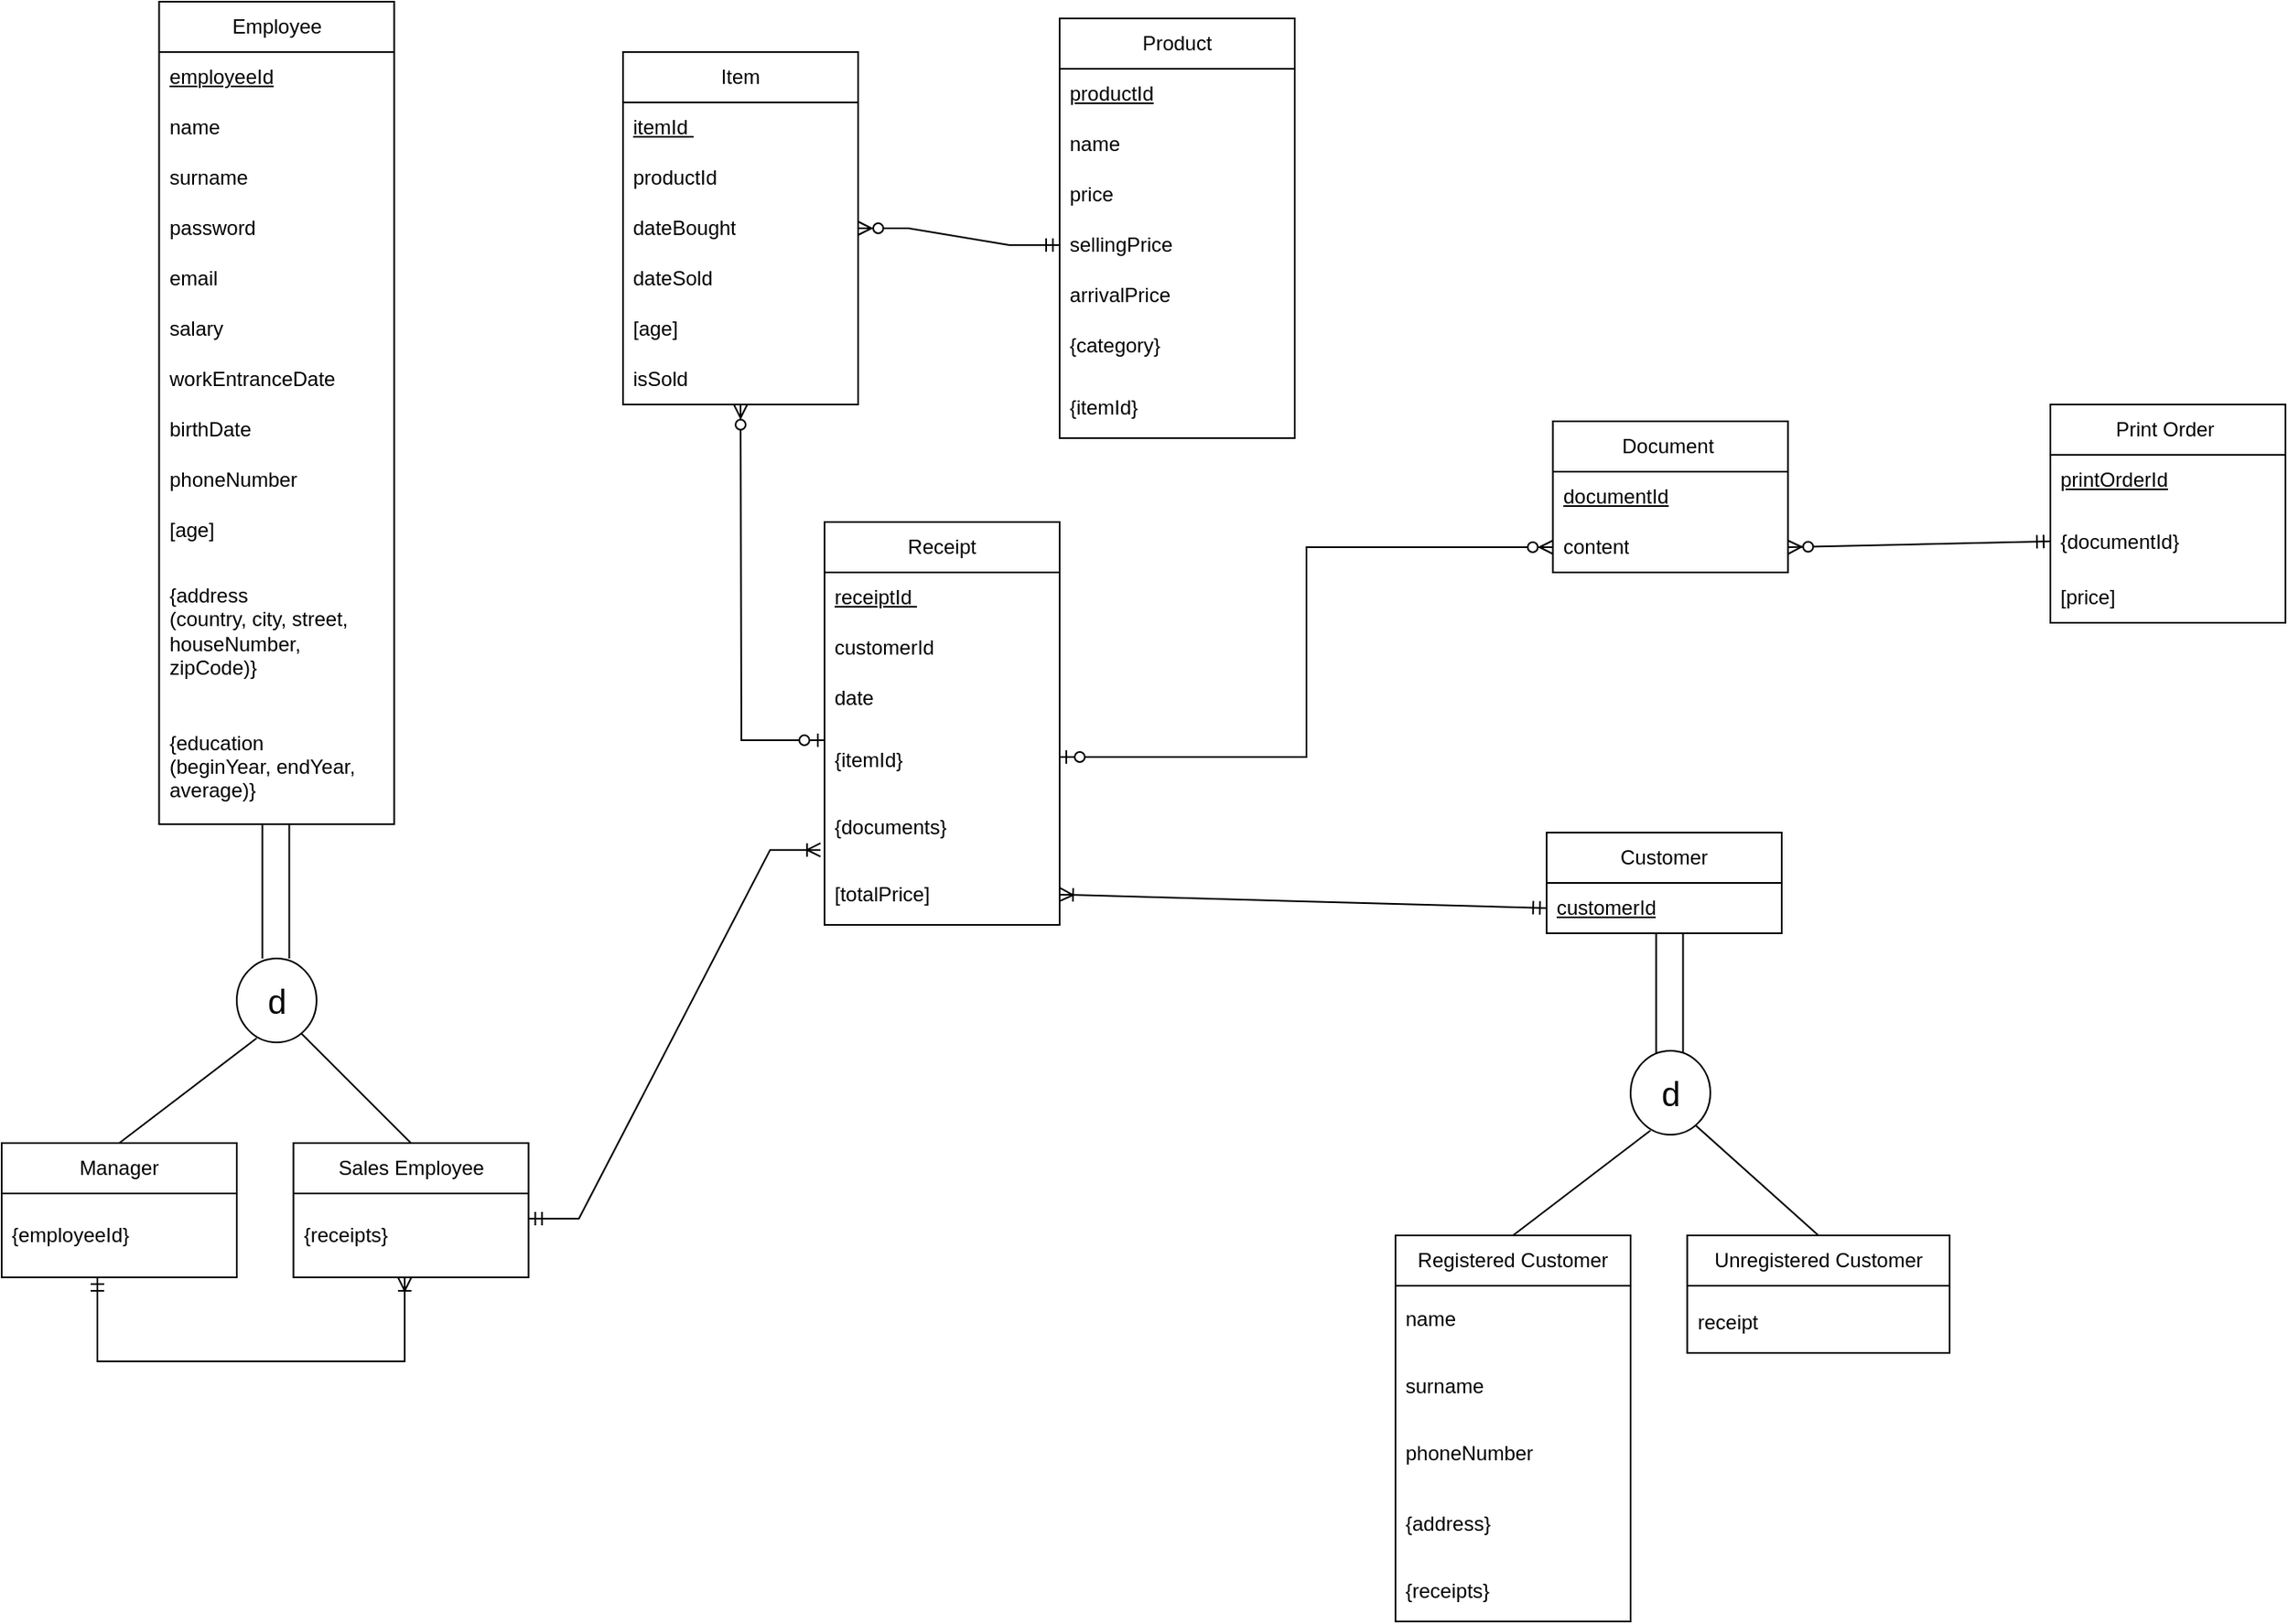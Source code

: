 <mxfile version="22.1.5" type="device">
  <diagram name="Page-1" id="1rY_60Q4n1hjQ1TmzZvg">
    <mxGraphModel dx="2580" dy="2246" grid="1" gridSize="10" guides="1" tooltips="1" connect="1" arrows="1" fold="1" page="1" pageScale="1" pageWidth="850" pageHeight="1100" math="0" shadow="0">
      <root>
        <mxCell id="0" />
        <mxCell id="1" parent="0" />
        <mxCell id="N1zZDSGnp2hzUXf2zIer-5" value="Item" style="swimlane;fontStyle=0;childLayout=stackLayout;horizontal=1;startSize=30;horizontalStack=0;resizeParent=1;resizeParentMax=0;resizeLast=0;collapsible=1;marginBottom=0;whiteSpace=wrap;html=1;" parent="1" vertex="1">
          <mxGeometry x="550" y="-970" width="140" height="210" as="geometry" />
        </mxCell>
        <mxCell id="N1zZDSGnp2hzUXf2zIer-6" value="&lt;u&gt;itemId&amp;nbsp;&lt;/u&gt;" style="text;strokeColor=none;fillColor=none;align=left;verticalAlign=middle;spacingLeft=4;spacingRight=4;overflow=hidden;points=[[0,0.5],[1,0.5]];portConstraint=eastwest;rotatable=0;whiteSpace=wrap;html=1;" parent="N1zZDSGnp2hzUXf2zIer-5" vertex="1">
          <mxGeometry y="30" width="140" height="30" as="geometry" />
        </mxCell>
        <mxCell id="N1zZDSGnp2hzUXf2zIer-7" value="productId" style="text;strokeColor=none;fillColor=none;align=left;verticalAlign=middle;spacingLeft=4;spacingRight=4;overflow=hidden;points=[[0,0.5],[1,0.5]];portConstraint=eastwest;rotatable=0;whiteSpace=wrap;html=1;" parent="N1zZDSGnp2hzUXf2zIer-5" vertex="1">
          <mxGeometry y="60" width="140" height="30" as="geometry" />
        </mxCell>
        <mxCell id="N1zZDSGnp2hzUXf2zIer-8" value="dateBought" style="text;strokeColor=none;fillColor=none;align=left;verticalAlign=middle;spacingLeft=4;spacingRight=4;overflow=hidden;points=[[0,0.5],[1,0.5]];portConstraint=eastwest;rotatable=0;whiteSpace=wrap;html=1;" parent="N1zZDSGnp2hzUXf2zIer-5" vertex="1">
          <mxGeometry y="90" width="140" height="30" as="geometry" />
        </mxCell>
        <mxCell id="qZLmWWEaJiym7y35f2Qr-16" value="dateSold" style="text;strokeColor=none;fillColor=none;align=left;verticalAlign=middle;spacingLeft=4;spacingRight=4;overflow=hidden;points=[[0,0.5],[1,0.5]];portConstraint=eastwest;rotatable=0;whiteSpace=wrap;html=1;" vertex="1" parent="N1zZDSGnp2hzUXf2zIer-5">
          <mxGeometry y="120" width="140" height="30" as="geometry" />
        </mxCell>
        <mxCell id="qZLmWWEaJiym7y35f2Qr-17" value="[age]" style="text;strokeColor=none;fillColor=none;align=left;verticalAlign=middle;spacingLeft=4;spacingRight=4;overflow=hidden;points=[[0,0.5],[1,0.5]];portConstraint=eastwest;rotatable=0;whiteSpace=wrap;html=1;" vertex="1" parent="N1zZDSGnp2hzUXf2zIer-5">
          <mxGeometry y="150" width="140" height="30" as="geometry" />
        </mxCell>
        <mxCell id="qZLmWWEaJiym7y35f2Qr-18" value="isSold" style="text;strokeColor=none;fillColor=none;align=left;verticalAlign=middle;spacingLeft=4;spacingRight=4;overflow=hidden;points=[[0,0.5],[1,0.5]];portConstraint=eastwest;rotatable=0;whiteSpace=wrap;html=1;" vertex="1" parent="N1zZDSGnp2hzUXf2zIer-5">
          <mxGeometry y="180" width="140" height="30" as="geometry" />
        </mxCell>
        <mxCell id="N1zZDSGnp2hzUXf2zIer-9" value="Employee" style="swimlane;fontStyle=0;childLayout=stackLayout;horizontal=1;startSize=30;horizontalStack=0;resizeParent=1;resizeParentMax=0;resizeLast=0;collapsible=1;marginBottom=0;whiteSpace=wrap;html=1;" parent="1" vertex="1">
          <mxGeometry x="273.75" y="-1000" width="140" height="490" as="geometry" />
        </mxCell>
        <mxCell id="N1zZDSGnp2hzUXf2zIer-10" value="&lt;u&gt;employeeId&lt;/u&gt;" style="text;strokeColor=none;fillColor=none;align=left;verticalAlign=middle;spacingLeft=4;spacingRight=4;overflow=hidden;points=[[0,0.5],[1,0.5]];portConstraint=eastwest;rotatable=0;whiteSpace=wrap;html=1;" parent="N1zZDSGnp2hzUXf2zIer-9" vertex="1">
          <mxGeometry y="30" width="140" height="30" as="geometry" />
        </mxCell>
        <mxCell id="N1zZDSGnp2hzUXf2zIer-11" value="name" style="text;strokeColor=none;fillColor=none;align=left;verticalAlign=middle;spacingLeft=4;spacingRight=4;overflow=hidden;points=[[0,0.5],[1,0.5]];portConstraint=eastwest;rotatable=0;whiteSpace=wrap;html=1;" parent="N1zZDSGnp2hzUXf2zIer-9" vertex="1">
          <mxGeometry y="60" width="140" height="30" as="geometry" />
        </mxCell>
        <mxCell id="N1zZDSGnp2hzUXf2zIer-12" value="surname" style="text;strokeColor=none;fillColor=none;align=left;verticalAlign=middle;spacingLeft=4;spacingRight=4;overflow=hidden;points=[[0,0.5],[1,0.5]];portConstraint=eastwest;rotatable=0;whiteSpace=wrap;html=1;" parent="N1zZDSGnp2hzUXf2zIer-9" vertex="1">
          <mxGeometry y="90" width="140" height="30" as="geometry" />
        </mxCell>
        <mxCell id="N1zZDSGnp2hzUXf2zIer-74" value="password" style="text;strokeColor=none;fillColor=none;align=left;verticalAlign=middle;spacingLeft=4;spacingRight=4;overflow=hidden;points=[[0,0.5],[1,0.5]];portConstraint=eastwest;rotatable=0;whiteSpace=wrap;html=1;" parent="N1zZDSGnp2hzUXf2zIer-9" vertex="1">
          <mxGeometry y="120" width="140" height="30" as="geometry" />
        </mxCell>
        <mxCell id="qZLmWWEaJiym7y35f2Qr-1" value="email" style="text;strokeColor=none;fillColor=none;align=left;verticalAlign=middle;spacingLeft=4;spacingRight=4;overflow=hidden;points=[[0,0.5],[1,0.5]];portConstraint=eastwest;rotatable=0;whiteSpace=wrap;html=1;" vertex="1" parent="N1zZDSGnp2hzUXf2zIer-9">
          <mxGeometry y="150" width="140" height="30" as="geometry" />
        </mxCell>
        <mxCell id="qZLmWWEaJiym7y35f2Qr-2" value="salary" style="text;strokeColor=none;fillColor=none;align=left;verticalAlign=middle;spacingLeft=4;spacingRight=4;overflow=hidden;points=[[0,0.5],[1,0.5]];portConstraint=eastwest;rotatable=0;whiteSpace=wrap;html=1;" vertex="1" parent="N1zZDSGnp2hzUXf2zIer-9">
          <mxGeometry y="180" width="140" height="30" as="geometry" />
        </mxCell>
        <mxCell id="qZLmWWEaJiym7y35f2Qr-3" value="workEntranceDate" style="text;strokeColor=none;fillColor=none;align=left;verticalAlign=middle;spacingLeft=4;spacingRight=4;overflow=hidden;points=[[0,0.5],[1,0.5]];portConstraint=eastwest;rotatable=0;whiteSpace=wrap;html=1;" vertex="1" parent="N1zZDSGnp2hzUXf2zIer-9">
          <mxGeometry y="210" width="140" height="30" as="geometry" />
        </mxCell>
        <mxCell id="qZLmWWEaJiym7y35f2Qr-4" value="birthDate" style="text;strokeColor=none;fillColor=none;align=left;verticalAlign=middle;spacingLeft=4;spacingRight=4;overflow=hidden;points=[[0,0.5],[1,0.5]];portConstraint=eastwest;rotatable=0;whiteSpace=wrap;html=1;" vertex="1" parent="N1zZDSGnp2hzUXf2zIer-9">
          <mxGeometry y="240" width="140" height="30" as="geometry" />
        </mxCell>
        <mxCell id="qZLmWWEaJiym7y35f2Qr-5" value="phoneNumber&amp;nbsp;" style="text;strokeColor=none;fillColor=none;align=left;verticalAlign=middle;spacingLeft=4;spacingRight=4;overflow=hidden;points=[[0,0.5],[1,0.5]];portConstraint=eastwest;rotatable=0;whiteSpace=wrap;html=1;" vertex="1" parent="N1zZDSGnp2hzUXf2zIer-9">
          <mxGeometry y="270" width="140" height="30" as="geometry" />
        </mxCell>
        <mxCell id="qZLmWWEaJiym7y35f2Qr-7" value="[age]" style="text;strokeColor=none;fillColor=none;align=left;verticalAlign=middle;spacingLeft=4;spacingRight=4;overflow=hidden;points=[[0,0.5],[1,0.5]];portConstraint=eastwest;rotatable=0;whiteSpace=wrap;html=1;" vertex="1" parent="N1zZDSGnp2hzUXf2zIer-9">
          <mxGeometry y="300" width="140" height="30" as="geometry" />
        </mxCell>
        <mxCell id="qZLmWWEaJiym7y35f2Qr-8" value="&lt;p class=&quot;MsoNormal&quot;&gt;{address&lt;br/&gt;(country, city, street, houseNumber, zipCode)}&lt;/p&gt;" style="text;strokeColor=none;fillColor=none;align=left;verticalAlign=middle;spacingLeft=4;spacingRight=4;overflow=hidden;points=[[0,0.5],[1,0.5]];portConstraint=eastwest;rotatable=0;whiteSpace=wrap;html=1;" vertex="1" parent="N1zZDSGnp2hzUXf2zIer-9">
          <mxGeometry y="330" width="140" height="90" as="geometry" />
        </mxCell>
        <mxCell id="qZLmWWEaJiym7y35f2Qr-10" value="&lt;p class=&quot;MsoNormal&quot;&gt;{education&lt;br/&gt;(beginYear, endYear, average)}&lt;/p&gt;" style="text;strokeColor=none;fillColor=none;align=left;verticalAlign=middle;spacingLeft=4;spacingRight=4;overflow=hidden;points=[[0,0.5],[1,0.5]];portConstraint=eastwest;rotatable=0;whiteSpace=wrap;html=1;" vertex="1" parent="N1zZDSGnp2hzUXf2zIer-9">
          <mxGeometry y="420" width="140" height="70" as="geometry" />
        </mxCell>
        <mxCell id="N1zZDSGnp2hzUXf2zIer-13" value="Customer" style="swimlane;fontStyle=0;childLayout=stackLayout;horizontal=1;startSize=30;horizontalStack=0;resizeParent=1;resizeParentMax=0;resizeLast=0;collapsible=1;marginBottom=0;whiteSpace=wrap;html=1;" parent="1" vertex="1">
          <mxGeometry x="1100" y="-505" width="140" height="60" as="geometry" />
        </mxCell>
        <mxCell id="N1zZDSGnp2hzUXf2zIer-14" value="&lt;u&gt;customerId&lt;/u&gt;" style="text;strokeColor=none;fillColor=none;align=left;verticalAlign=middle;spacingLeft=4;spacingRight=4;overflow=hidden;points=[[0,0.5],[1,0.5]];portConstraint=eastwest;rotatable=0;whiteSpace=wrap;html=1;" parent="N1zZDSGnp2hzUXf2zIer-13" vertex="1">
          <mxGeometry y="30" width="140" height="30" as="geometry" />
        </mxCell>
        <mxCell id="N1zZDSGnp2hzUXf2zIer-21" value="Receipt" style="swimlane;fontStyle=0;childLayout=stackLayout;horizontal=1;startSize=30;horizontalStack=0;resizeParent=1;resizeParentMax=0;resizeLast=0;collapsible=1;marginBottom=0;whiteSpace=wrap;html=1;" parent="1" vertex="1">
          <mxGeometry x="670" y="-690" width="140" height="240" as="geometry" />
        </mxCell>
        <mxCell id="N1zZDSGnp2hzUXf2zIer-22" value="&lt;u&gt;receiptId&amp;nbsp;&lt;/u&gt;" style="text;strokeColor=none;fillColor=none;align=left;verticalAlign=middle;spacingLeft=4;spacingRight=4;overflow=hidden;points=[[0,0.5],[1,0.5]];portConstraint=eastwest;rotatable=0;whiteSpace=wrap;html=1;" parent="N1zZDSGnp2hzUXf2zIer-21" vertex="1">
          <mxGeometry y="30" width="140" height="30" as="geometry" />
        </mxCell>
        <mxCell id="qZLmWWEaJiym7y35f2Qr-52" value="customerId" style="text;strokeColor=none;fillColor=none;align=left;verticalAlign=middle;spacingLeft=4;spacingRight=4;overflow=hidden;points=[[0,0.5],[1,0.5]];portConstraint=eastwest;rotatable=0;whiteSpace=wrap;html=1;" vertex="1" parent="N1zZDSGnp2hzUXf2zIer-21">
          <mxGeometry y="60" width="140" height="30" as="geometry" />
        </mxCell>
        <mxCell id="N1zZDSGnp2hzUXf2zIer-23" value="date" style="text;strokeColor=none;fillColor=none;align=left;verticalAlign=middle;spacingLeft=4;spacingRight=4;overflow=hidden;points=[[0,0.5],[1,0.5]];portConstraint=eastwest;rotatable=0;whiteSpace=wrap;html=1;" parent="N1zZDSGnp2hzUXf2zIer-21" vertex="1">
          <mxGeometry y="90" width="140" height="30" as="geometry" />
        </mxCell>
        <mxCell id="N1zZDSGnp2hzUXf2zIer-24" value="&lt;p class=&quot;MsoNormal&quot;&gt;{itemId}&lt;/p&gt;" style="text;strokeColor=none;fillColor=none;align=left;verticalAlign=middle;spacingLeft=4;spacingRight=4;overflow=hidden;points=[[0,0.5],[1,0.5]];portConstraint=eastwest;rotatable=0;whiteSpace=wrap;html=1;" parent="N1zZDSGnp2hzUXf2zIer-21" vertex="1">
          <mxGeometry y="120" width="140" height="40" as="geometry" />
        </mxCell>
        <mxCell id="qZLmWWEaJiym7y35f2Qr-44" value="&lt;p class=&quot;MsoNormal&quot;&gt;{documents}&lt;/p&gt;" style="text;strokeColor=none;fillColor=none;align=left;verticalAlign=middle;spacingLeft=4;spacingRight=4;overflow=hidden;points=[[0,0.5],[1,0.5]];portConstraint=eastwest;rotatable=0;whiteSpace=wrap;html=1;" vertex="1" parent="N1zZDSGnp2hzUXf2zIer-21">
          <mxGeometry y="160" width="140" height="40" as="geometry" />
        </mxCell>
        <mxCell id="qZLmWWEaJiym7y35f2Qr-23" value="&lt;p class=&quot;MsoNormal&quot;&gt;[totalPrice]&lt;/p&gt;" style="text;strokeColor=none;fillColor=none;align=left;verticalAlign=middle;spacingLeft=4;spacingRight=4;overflow=hidden;points=[[0,0.5],[1,0.5]];portConstraint=eastwest;rotatable=0;whiteSpace=wrap;html=1;" vertex="1" parent="N1zZDSGnp2hzUXf2zIer-21">
          <mxGeometry y="200" width="140" height="40" as="geometry" />
        </mxCell>
        <mxCell id="N1zZDSGnp2hzUXf2zIer-25" value="" style="shape=link;html=1;rounded=0;width=16;" parent="1" edge="1">
          <mxGeometry width="100" relative="1" as="geometry">
            <mxPoint x="343.25" y="-510" as="sourcePoint" />
            <mxPoint x="343.25" y="-430" as="targetPoint" />
          </mxGeometry>
        </mxCell>
        <mxCell id="N1zZDSGnp2hzUXf2zIer-33" value="Manager" style="swimlane;fontStyle=0;childLayout=stackLayout;horizontal=1;startSize=30;horizontalStack=0;resizeParent=1;resizeParentMax=0;resizeLast=0;collapsible=1;marginBottom=0;whiteSpace=wrap;html=1;strokeColor=default;align=center;verticalAlign=middle;fontFamily=Helvetica;fontSize=12;fontColor=default;fillColor=default;" parent="1" vertex="1">
          <mxGeometry x="180" y="-320" width="140" height="80" as="geometry" />
        </mxCell>
        <mxCell id="N1zZDSGnp2hzUXf2zIer-34" value="&lt;p class=&quot;MsoNormal&quot;&gt;{employeeId}&lt;b&gt;&lt;/b&gt;&lt;/p&gt;" style="text;strokeColor=none;fillColor=none;align=left;verticalAlign=middle;spacingLeft=4;spacingRight=4;overflow=hidden;points=[[0,0.5],[1,0.5]];portConstraint=eastwest;rotatable=0;whiteSpace=wrap;html=1;fontSize=12;fontFamily=Helvetica;fontColor=default;" parent="N1zZDSGnp2hzUXf2zIer-33" vertex="1">
          <mxGeometry y="30" width="140" height="50" as="geometry" />
        </mxCell>
        <mxCell id="N1zZDSGnp2hzUXf2zIer-37" value="Sales Employee" style="swimlane;fontStyle=0;childLayout=stackLayout;horizontal=1;startSize=30;horizontalStack=0;resizeParent=1;resizeParentMax=0;resizeLast=0;collapsible=1;marginBottom=0;whiteSpace=wrap;html=1;strokeColor=default;align=center;verticalAlign=middle;fontFamily=Helvetica;fontSize=12;fontColor=default;fillColor=default;" parent="1" vertex="1">
          <mxGeometry x="353.75" y="-320" width="140" height="80" as="geometry" />
        </mxCell>
        <mxCell id="N1zZDSGnp2hzUXf2zIer-38" value="&lt;p class=&quot;MsoNormal&quot;&gt;{receipts}&lt;/p&gt;" style="text;strokeColor=none;fillColor=none;align=left;verticalAlign=middle;spacingLeft=4;spacingRight=4;overflow=hidden;points=[[0,0.5],[1,0.5]];portConstraint=eastwest;rotatable=0;whiteSpace=wrap;html=1;fontSize=12;fontFamily=Helvetica;fontColor=default;" parent="N1zZDSGnp2hzUXf2zIer-37" vertex="1">
          <mxGeometry y="30" width="140" height="50" as="geometry" />
        </mxCell>
        <mxCell id="N1zZDSGnp2hzUXf2zIer-63" value="Product" style="swimlane;fontStyle=0;childLayout=stackLayout;horizontal=1;startSize=30;horizontalStack=0;resizeParent=1;resizeParentMax=0;resizeLast=0;collapsible=1;marginBottom=0;whiteSpace=wrap;html=1;strokeColor=default;align=center;verticalAlign=middle;fontFamily=Helvetica;fontSize=12;fontColor=default;fillColor=default;" parent="1" vertex="1">
          <mxGeometry x="810" y="-990" width="140" height="250" as="geometry" />
        </mxCell>
        <mxCell id="N1zZDSGnp2hzUXf2zIer-64" value="&lt;u&gt;productId&lt;/u&gt;" style="text;strokeColor=none;fillColor=none;align=left;verticalAlign=middle;spacingLeft=4;spacingRight=4;overflow=hidden;points=[[0,0.5],[1,0.5]];portConstraint=eastwest;rotatable=0;whiteSpace=wrap;html=1;fontSize=12;fontFamily=Helvetica;fontColor=default;" parent="N1zZDSGnp2hzUXf2zIer-63" vertex="1">
          <mxGeometry y="30" width="140" height="30" as="geometry" />
        </mxCell>
        <mxCell id="N1zZDSGnp2hzUXf2zIer-65" value="name" style="text;strokeColor=none;fillColor=none;align=left;verticalAlign=middle;spacingLeft=4;spacingRight=4;overflow=hidden;points=[[0,0.5],[1,0.5]];portConstraint=eastwest;rotatable=0;whiteSpace=wrap;html=1;fontSize=12;fontFamily=Helvetica;fontColor=default;" parent="N1zZDSGnp2hzUXf2zIer-63" vertex="1">
          <mxGeometry y="60" width="140" height="30" as="geometry" />
        </mxCell>
        <mxCell id="N1zZDSGnp2hzUXf2zIer-66" value="price" style="text;strokeColor=none;fillColor=none;align=left;verticalAlign=middle;spacingLeft=4;spacingRight=4;overflow=hidden;points=[[0,0.5],[1,0.5]];portConstraint=eastwest;rotatable=0;whiteSpace=wrap;html=1;fontSize=12;fontFamily=Helvetica;fontColor=default;" parent="N1zZDSGnp2hzUXf2zIer-63" vertex="1">
          <mxGeometry y="90" width="140" height="30" as="geometry" />
        </mxCell>
        <mxCell id="qZLmWWEaJiym7y35f2Qr-22" value="sellingPrice" style="text;strokeColor=none;fillColor=none;align=left;verticalAlign=middle;spacingLeft=4;spacingRight=4;overflow=hidden;points=[[0,0.5],[1,0.5]];portConstraint=eastwest;rotatable=0;whiteSpace=wrap;html=1;fontSize=12;fontFamily=Helvetica;fontColor=default;" vertex="1" parent="N1zZDSGnp2hzUXf2zIer-63">
          <mxGeometry y="120" width="140" height="30" as="geometry" />
        </mxCell>
        <mxCell id="qZLmWWEaJiym7y35f2Qr-20" value="arrivalPrice" style="text;strokeColor=none;fillColor=none;align=left;verticalAlign=middle;spacingLeft=4;spacingRight=4;overflow=hidden;points=[[0,0.5],[1,0.5]];portConstraint=eastwest;rotatable=0;whiteSpace=wrap;html=1;fontSize=12;fontFamily=Helvetica;fontColor=default;" vertex="1" parent="N1zZDSGnp2hzUXf2zIer-63">
          <mxGeometry y="150" width="140" height="30" as="geometry" />
        </mxCell>
        <mxCell id="N1zZDSGnp2hzUXf2zIer-75" value="{category}" style="text;strokeColor=none;fillColor=none;align=left;verticalAlign=middle;spacingLeft=4;spacingRight=4;overflow=hidden;points=[[0,0.5],[1,0.5]];portConstraint=eastwest;rotatable=0;whiteSpace=wrap;html=1;fontSize=12;fontFamily=Helvetica;fontColor=default;" parent="N1zZDSGnp2hzUXf2zIer-63" vertex="1">
          <mxGeometry y="180" width="140" height="30" as="geometry" />
        </mxCell>
        <mxCell id="qZLmWWEaJiym7y35f2Qr-21" value="&lt;p class=&quot;MsoNormal&quot;&gt;{itemId}&lt;/p&gt;" style="text;strokeColor=none;fillColor=none;align=left;verticalAlign=middle;spacingLeft=4;spacingRight=4;overflow=hidden;points=[[0,0.5],[1,0.5]];portConstraint=eastwest;rotatable=0;whiteSpace=wrap;html=1;fontSize=12;fontFamily=Helvetica;fontColor=default;" vertex="1" parent="N1zZDSGnp2hzUXf2zIer-63">
          <mxGeometry y="210" width="140" height="40" as="geometry" />
        </mxCell>
        <mxCell id="qZLmWWEaJiym7y35f2Qr-11" value="" style="endArrow=none;html=1;rounded=0;exitX=0.5;exitY=0;exitDx=0;exitDy=0;" edge="1" parent="1" source="N1zZDSGnp2hzUXf2zIer-33">
          <mxGeometry width="50" height="50" relative="1" as="geometry">
            <mxPoint x="263.75" y="-312.5" as="sourcePoint" />
            <mxPoint x="331.858" y="-382.5" as="targetPoint" />
          </mxGeometry>
        </mxCell>
        <mxCell id="qZLmWWEaJiym7y35f2Qr-15" value="" style="endArrow=none;html=1;rounded=0;exitX=0.5;exitY=0;exitDx=0;exitDy=0;" edge="1" parent="1" source="N1zZDSGnp2hzUXf2zIer-37">
          <mxGeometry width="50" height="50" relative="1" as="geometry">
            <mxPoint x="378.75" y="-340" as="sourcePoint" />
            <mxPoint x="353.75" y="-390" as="targetPoint" />
          </mxGeometry>
        </mxCell>
        <mxCell id="N1zZDSGnp2hzUXf2zIer-29" value="" style="ellipse;whiteSpace=wrap;html=1;" parent="1" vertex="1">
          <mxGeometry x="320" y="-430" width="47.5" height="50" as="geometry" />
        </mxCell>
        <mxCell id="N1zZDSGnp2hzUXf2zIer-42" value="d" style="text;html=1;strokeColor=none;fillColor=none;align=center;verticalAlign=middle;whiteSpace=wrap;rounded=0;fontSize=20;fontFamily=Helvetica;fontColor=default;" parent="1" vertex="1">
          <mxGeometry x="308.75" y="-427.5" width="70" height="45" as="geometry" />
        </mxCell>
        <mxCell id="qZLmWWEaJiym7y35f2Qr-24" value="Registered Customer" style="swimlane;fontStyle=0;childLayout=stackLayout;horizontal=1;startSize=30;horizontalStack=0;resizeParent=1;resizeParentMax=0;resizeLast=0;collapsible=1;marginBottom=0;whiteSpace=wrap;html=1;strokeColor=default;align=center;verticalAlign=middle;fontFamily=Helvetica;fontSize=12;fontColor=default;fillColor=default;" vertex="1" parent="1">
          <mxGeometry x="1010" y="-265" width="140" height="230" as="geometry" />
        </mxCell>
        <mxCell id="qZLmWWEaJiym7y35f2Qr-25" value="name" style="text;strokeColor=none;fillColor=none;align=left;verticalAlign=middle;spacingLeft=4;spacingRight=4;overflow=hidden;points=[[0,0.5],[1,0.5]];portConstraint=eastwest;rotatable=0;whiteSpace=wrap;html=1;fontSize=12;fontFamily=Helvetica;fontColor=default;" vertex="1" parent="qZLmWWEaJiym7y35f2Qr-24">
          <mxGeometry y="30" width="140" height="40" as="geometry" />
        </mxCell>
        <mxCell id="qZLmWWEaJiym7y35f2Qr-36" value="surname" style="text;strokeColor=none;fillColor=none;align=left;verticalAlign=middle;spacingLeft=4;spacingRight=4;overflow=hidden;points=[[0,0.5],[1,0.5]];portConstraint=eastwest;rotatable=0;whiteSpace=wrap;html=1;fontSize=12;fontFamily=Helvetica;fontColor=default;" vertex="1" parent="qZLmWWEaJiym7y35f2Qr-24">
          <mxGeometry y="70" width="140" height="40" as="geometry" />
        </mxCell>
        <mxCell id="qZLmWWEaJiym7y35f2Qr-37" value="phoneNumber&amp;nbsp;" style="text;strokeColor=none;fillColor=none;align=left;verticalAlign=middle;spacingLeft=4;spacingRight=4;overflow=hidden;points=[[0,0.5],[1,0.5]];portConstraint=eastwest;rotatable=0;whiteSpace=wrap;html=1;fontSize=12;fontFamily=Helvetica;fontColor=default;" vertex="1" parent="qZLmWWEaJiym7y35f2Qr-24">
          <mxGeometry y="110" width="140" height="40" as="geometry" />
        </mxCell>
        <mxCell id="qZLmWWEaJiym7y35f2Qr-38" value="&lt;p class=&quot;MsoNormal&quot;&gt;{address}&lt;/p&gt;" style="text;strokeColor=none;fillColor=none;align=left;verticalAlign=middle;spacingLeft=4;spacingRight=4;overflow=hidden;points=[[0,0.5],[1,0.5]];portConstraint=eastwest;rotatable=0;whiteSpace=wrap;html=1;fontSize=12;fontFamily=Helvetica;fontColor=default;" vertex="1" parent="qZLmWWEaJiym7y35f2Qr-24">
          <mxGeometry y="150" width="140" height="40" as="geometry" />
        </mxCell>
        <mxCell id="qZLmWWEaJiym7y35f2Qr-39" value="&lt;p class=&quot;MsoNormal&quot;&gt;{receipts}&lt;/p&gt;" style="text;strokeColor=none;fillColor=none;align=left;verticalAlign=middle;spacingLeft=4;spacingRight=4;overflow=hidden;points=[[0,0.5],[1,0.5]];portConstraint=eastwest;rotatable=0;whiteSpace=wrap;html=1;fontSize=12;fontFamily=Helvetica;fontColor=default;" vertex="1" parent="qZLmWWEaJiym7y35f2Qr-24">
          <mxGeometry y="190" width="140" height="40" as="geometry" />
        </mxCell>
        <mxCell id="qZLmWWEaJiym7y35f2Qr-26" value="Unregistered Customer" style="swimlane;fontStyle=0;childLayout=stackLayout;horizontal=1;startSize=30;horizontalStack=0;resizeParent=1;resizeParentMax=0;resizeLast=0;collapsible=1;marginBottom=0;whiteSpace=wrap;html=1;strokeColor=default;align=center;verticalAlign=middle;fontFamily=Helvetica;fontSize=12;fontColor=default;fillColor=default;" vertex="1" parent="1">
          <mxGeometry x="1183.75" y="-265" width="156.25" height="70" as="geometry" />
        </mxCell>
        <mxCell id="qZLmWWEaJiym7y35f2Qr-27" value="&lt;p class=&quot;MsoNormal&quot;&gt;receipt&lt;/p&gt;" style="text;strokeColor=none;fillColor=none;align=left;verticalAlign=middle;spacingLeft=4;spacingRight=4;overflow=hidden;points=[[0,0.5],[1,0.5]];portConstraint=eastwest;rotatable=0;whiteSpace=wrap;html=1;fontSize=12;fontFamily=Helvetica;fontColor=default;" vertex="1" parent="qZLmWWEaJiym7y35f2Qr-26">
          <mxGeometry y="30" width="156.25" height="40" as="geometry" />
        </mxCell>
        <mxCell id="qZLmWWEaJiym7y35f2Qr-29" value="" style="endArrow=none;html=1;rounded=0;exitX=0.5;exitY=0;exitDx=0;exitDy=0;" edge="1" parent="1" source="qZLmWWEaJiym7y35f2Qr-24">
          <mxGeometry width="50" height="50" relative="1" as="geometry">
            <mxPoint x="1093.75" y="-257.5" as="sourcePoint" />
            <mxPoint x="1161.858" y="-327.5" as="targetPoint" />
          </mxGeometry>
        </mxCell>
        <mxCell id="qZLmWWEaJiym7y35f2Qr-30" value="" style="endArrow=none;html=1;rounded=0;exitX=0.5;exitY=0;exitDx=0;exitDy=0;" edge="1" parent="1" source="qZLmWWEaJiym7y35f2Qr-26">
          <mxGeometry width="50" height="50" relative="1" as="geometry">
            <mxPoint x="1208.75" y="-285" as="sourcePoint" />
            <mxPoint x="1183.75" y="-335" as="targetPoint" />
          </mxGeometry>
        </mxCell>
        <mxCell id="qZLmWWEaJiym7y35f2Qr-34" value="" style="shape=link;html=1;rounded=0;width=16;" edge="1" parent="1">
          <mxGeometry width="100" relative="1" as="geometry">
            <mxPoint x="1173.25" y="-445" as="sourcePoint" />
            <mxPoint x="1173.25" y="-365" as="targetPoint" />
          </mxGeometry>
        </mxCell>
        <mxCell id="qZLmWWEaJiym7y35f2Qr-31" value="" style="ellipse;whiteSpace=wrap;html=1;" vertex="1" parent="1">
          <mxGeometry x="1150" y="-375" width="47.5" height="50" as="geometry" />
        </mxCell>
        <mxCell id="qZLmWWEaJiym7y35f2Qr-32" value="d" style="text;html=1;strokeColor=none;fillColor=none;align=center;verticalAlign=middle;whiteSpace=wrap;rounded=0;fontSize=20;fontFamily=Helvetica;fontColor=default;" vertex="1" parent="1">
          <mxGeometry x="1138.75" y="-372.5" width="70" height="45" as="geometry" />
        </mxCell>
        <mxCell id="qZLmWWEaJiym7y35f2Qr-40" value="Print Order&amp;nbsp;" style="swimlane;fontStyle=0;childLayout=stackLayout;horizontal=1;startSize=30;horizontalStack=0;resizeParent=1;resizeParentMax=0;resizeLast=0;collapsible=1;marginBottom=0;whiteSpace=wrap;html=1;" vertex="1" parent="1">
          <mxGeometry x="1400" y="-760" width="140" height="130" as="geometry" />
        </mxCell>
        <mxCell id="qZLmWWEaJiym7y35f2Qr-41" value="&lt;u&gt;printOrderId&lt;/u&gt;" style="text;strokeColor=none;fillColor=none;align=left;verticalAlign=middle;spacingLeft=4;spacingRight=4;overflow=hidden;points=[[0,0.5],[1,0.5]];portConstraint=eastwest;rotatable=0;whiteSpace=wrap;html=1;" vertex="1" parent="qZLmWWEaJiym7y35f2Qr-40">
          <mxGeometry y="30" width="140" height="30" as="geometry" />
        </mxCell>
        <mxCell id="qZLmWWEaJiym7y35f2Qr-42" value="&lt;p class=&quot;MsoNormal&quot;&gt;{documentId}&lt;/p&gt;" style="text;strokeColor=none;fillColor=none;align=left;verticalAlign=middle;spacingLeft=4;spacingRight=4;overflow=hidden;points=[[0,0.5],[1,0.5]];portConstraint=eastwest;rotatable=0;whiteSpace=wrap;html=1;" vertex="1" parent="qZLmWWEaJiym7y35f2Qr-40">
          <mxGeometry y="60" width="140" height="40" as="geometry" />
        </mxCell>
        <mxCell id="qZLmWWEaJiym7y35f2Qr-43" value="[price]&amp;nbsp;" style="text;strokeColor=none;fillColor=none;align=left;verticalAlign=middle;spacingLeft=4;spacingRight=4;overflow=hidden;points=[[0,0.5],[1,0.5]];portConstraint=eastwest;rotatable=0;whiteSpace=wrap;html=1;" vertex="1" parent="qZLmWWEaJiym7y35f2Qr-40">
          <mxGeometry y="100" width="140" height="30" as="geometry" />
        </mxCell>
        <mxCell id="qZLmWWEaJiym7y35f2Qr-45" value="Document&amp;nbsp;" style="swimlane;fontStyle=0;childLayout=stackLayout;horizontal=1;startSize=30;horizontalStack=0;resizeParent=1;resizeParentMax=0;resizeLast=0;collapsible=1;marginBottom=0;whiteSpace=wrap;html=1;" vertex="1" parent="1">
          <mxGeometry x="1103.75" y="-750" width="140" height="90" as="geometry" />
        </mxCell>
        <mxCell id="qZLmWWEaJiym7y35f2Qr-46" value="&lt;u&gt;documentId&lt;/u&gt;" style="text;strokeColor=none;fillColor=none;align=left;verticalAlign=middle;spacingLeft=4;spacingRight=4;overflow=hidden;points=[[0,0.5],[1,0.5]];portConstraint=eastwest;rotatable=0;whiteSpace=wrap;html=1;" vertex="1" parent="qZLmWWEaJiym7y35f2Qr-45">
          <mxGeometry y="30" width="140" height="30" as="geometry" />
        </mxCell>
        <mxCell id="qZLmWWEaJiym7y35f2Qr-47" value="content" style="text;strokeColor=none;fillColor=none;align=left;verticalAlign=middle;spacingLeft=4;spacingRight=4;overflow=hidden;points=[[0,0.5],[1,0.5]];portConstraint=eastwest;rotatable=0;whiteSpace=wrap;html=1;" vertex="1" parent="qZLmWWEaJiym7y35f2Qr-45">
          <mxGeometry y="60" width="140" height="30" as="geometry" />
        </mxCell>
        <mxCell id="qZLmWWEaJiym7y35f2Qr-50" value="" style="edgeStyle=entityRelationEdgeStyle;fontSize=12;html=1;endArrow=ERzeroToMany;startArrow=ERmandOne;rounded=0;entryX=1;entryY=0.5;entryDx=0;entryDy=0;exitX=0;exitY=0.5;exitDx=0;exitDy=0;" edge="1" parent="1" source="qZLmWWEaJiym7y35f2Qr-22" target="N1zZDSGnp2hzUXf2zIer-8">
          <mxGeometry width="100" height="100" relative="1" as="geometry">
            <mxPoint x="680" y="-790" as="sourcePoint" />
            <mxPoint x="780" y="-890" as="targetPoint" />
          </mxGeometry>
        </mxCell>
        <mxCell id="qZLmWWEaJiym7y35f2Qr-53" value="" style="fontSize=12;html=1;endArrow=ERzeroToMany;startArrow=ERzeroToOne;rounded=0;exitX=0;exitY=0.25;exitDx=0;exitDy=0;exitPerimeter=0;edgeStyle=orthogonalEdgeStyle;" edge="1" parent="1" source="N1zZDSGnp2hzUXf2zIer-24">
          <mxGeometry width="100" height="100" relative="1" as="geometry">
            <mxPoint x="565" y="-442.7" as="sourcePoint" />
            <mxPoint x="620" y="-760" as="targetPoint" />
          </mxGeometry>
        </mxCell>
        <mxCell id="qZLmWWEaJiym7y35f2Qr-55" value="" style="fontSize=12;html=1;endArrow=ERzeroToMany;startArrow=ERmandOne;rounded=0;entryX=1;entryY=0.5;entryDx=0;entryDy=0;" edge="1" parent="1" source="qZLmWWEaJiym7y35f2Qr-42" target="qZLmWWEaJiym7y35f2Qr-47">
          <mxGeometry width="100" height="100" relative="1" as="geometry">
            <mxPoint x="1400" y="-680" as="sourcePoint" />
            <mxPoint x="1410" y="-860" as="targetPoint" />
          </mxGeometry>
        </mxCell>
        <mxCell id="qZLmWWEaJiym7y35f2Qr-56" value="" style="edgeStyle=orthogonalEdgeStyle;fontSize=12;html=1;endArrow=ERoneToMany;startArrow=ERmandOne;rounded=0;" edge="1" parent="1" source="N1zZDSGnp2hzUXf2zIer-34" target="N1zZDSGnp2hzUXf2zIer-38">
          <mxGeometry width="100" height="100" relative="1" as="geometry">
            <mxPoint x="222" y="-170" as="sourcePoint" />
            <mxPoint x="420" y="-240" as="targetPoint" />
            <Array as="points">
              <mxPoint x="237" y="-190" />
              <mxPoint x="420" y="-190" />
            </Array>
          </mxGeometry>
        </mxCell>
        <mxCell id="qZLmWWEaJiym7y35f2Qr-59" value="" style="fontSize=12;html=1;endArrow=ERoneToMany;startArrow=ERmandOne;rounded=0;exitX=0;exitY=0.5;exitDx=0;exitDy=0;" edge="1" parent="1" source="N1zZDSGnp2hzUXf2zIer-14" target="qZLmWWEaJiym7y35f2Qr-23">
          <mxGeometry width="100" height="100" relative="1" as="geometry">
            <mxPoint x="900" y="-470" as="sourcePoint" />
            <mxPoint x="840" y="-520" as="targetPoint" />
          </mxGeometry>
        </mxCell>
        <mxCell id="qZLmWWEaJiym7y35f2Qr-62" value="" style="fontSize=12;html=1;endArrow=ERzeroToMany;startArrow=ERzeroToOne;rounded=0;exitX=1;exitY=0.5;exitDx=0;exitDy=0;entryX=0;entryY=0.5;entryDx=0;entryDy=0;edgeStyle=elbowEdgeStyle;" edge="1" parent="1" source="N1zZDSGnp2hzUXf2zIer-24" target="qZLmWWEaJiym7y35f2Qr-47">
          <mxGeometry width="100" height="100" relative="1" as="geometry">
            <mxPoint x="990" y="-505.47" as="sourcePoint" />
            <mxPoint x="940" y="-705.47" as="targetPoint" />
          </mxGeometry>
        </mxCell>
        <mxCell id="qZLmWWEaJiym7y35f2Qr-67" value="" style="edgeStyle=entityRelationEdgeStyle;fontSize=12;html=1;endArrow=ERoneToMany;startArrow=ERmandOne;rounded=0;entryX=-0.017;entryY=-0.117;entryDx=0;entryDy=0;entryPerimeter=0;" edge="1" parent="1" target="qZLmWWEaJiym7y35f2Qr-23">
          <mxGeometry width="100" height="100" relative="1" as="geometry">
            <mxPoint x="493.75" y="-275" as="sourcePoint" />
            <mxPoint x="593.75" y="-375" as="targetPoint" />
          </mxGeometry>
        </mxCell>
      </root>
    </mxGraphModel>
  </diagram>
</mxfile>
